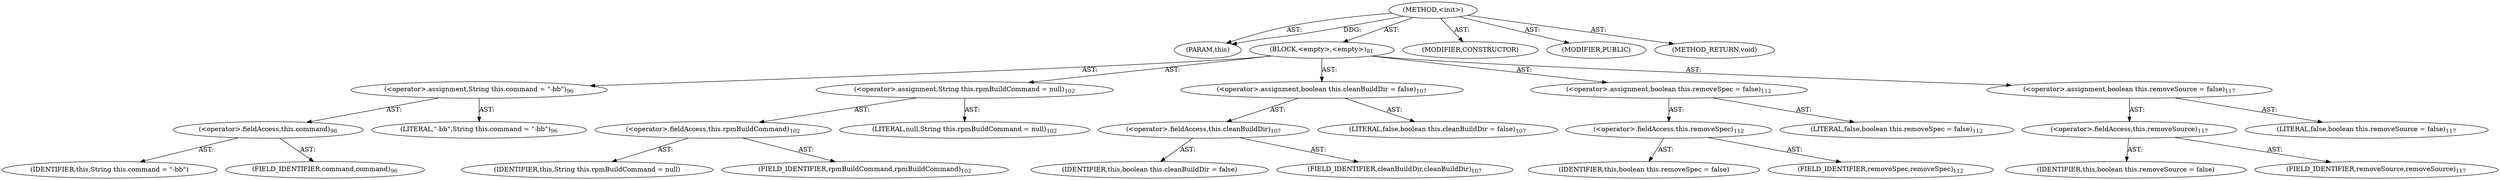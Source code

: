 digraph "&lt;init&gt;" {  
"111669149707" [label = <(METHOD,&lt;init&gt;)> ]
"115964117012" [label = <(PARAM,this)> ]
"25769803823" [label = <(BLOCK,&lt;empty&gt;,&lt;empty&gt;)<SUB>81</SUB>> ]
"30064771255" [label = <(&lt;operator&gt;.assignment,String this.command = &quot;-bb&quot;)<SUB>96</SUB>> ]
"30064771256" [label = <(&lt;operator&gt;.fieldAccess,this.command)<SUB>96</SUB>> ]
"68719476886" [label = <(IDENTIFIER,this,String this.command = &quot;-bb&quot;)> ]
"55834574883" [label = <(FIELD_IDENTIFIER,command,command)<SUB>96</SUB>> ]
"90194313251" [label = <(LITERAL,&quot;-bb&quot;,String this.command = &quot;-bb&quot;)<SUB>96</SUB>> ]
"30064771257" [label = <(&lt;operator&gt;.assignment,String this.rpmBuildCommand = null)<SUB>102</SUB>> ]
"30064771258" [label = <(&lt;operator&gt;.fieldAccess,this.rpmBuildCommand)<SUB>102</SUB>> ]
"68719476887" [label = <(IDENTIFIER,this,String this.rpmBuildCommand = null)> ]
"55834574884" [label = <(FIELD_IDENTIFIER,rpmBuildCommand,rpmBuildCommand)<SUB>102</SUB>> ]
"90194313252" [label = <(LITERAL,null,String this.rpmBuildCommand = null)<SUB>102</SUB>> ]
"30064771259" [label = <(&lt;operator&gt;.assignment,boolean this.cleanBuildDir = false)<SUB>107</SUB>> ]
"30064771260" [label = <(&lt;operator&gt;.fieldAccess,this.cleanBuildDir)<SUB>107</SUB>> ]
"68719476888" [label = <(IDENTIFIER,this,boolean this.cleanBuildDir = false)> ]
"55834574885" [label = <(FIELD_IDENTIFIER,cleanBuildDir,cleanBuildDir)<SUB>107</SUB>> ]
"90194313253" [label = <(LITERAL,false,boolean this.cleanBuildDir = false)<SUB>107</SUB>> ]
"30064771261" [label = <(&lt;operator&gt;.assignment,boolean this.removeSpec = false)<SUB>112</SUB>> ]
"30064771262" [label = <(&lt;operator&gt;.fieldAccess,this.removeSpec)<SUB>112</SUB>> ]
"68719476889" [label = <(IDENTIFIER,this,boolean this.removeSpec = false)> ]
"55834574886" [label = <(FIELD_IDENTIFIER,removeSpec,removeSpec)<SUB>112</SUB>> ]
"90194313254" [label = <(LITERAL,false,boolean this.removeSpec = false)<SUB>112</SUB>> ]
"30064771263" [label = <(&lt;operator&gt;.assignment,boolean this.removeSource = false)<SUB>117</SUB>> ]
"30064771264" [label = <(&lt;operator&gt;.fieldAccess,this.removeSource)<SUB>117</SUB>> ]
"68719476890" [label = <(IDENTIFIER,this,boolean this.removeSource = false)> ]
"55834574887" [label = <(FIELD_IDENTIFIER,removeSource,removeSource)<SUB>117</SUB>> ]
"90194313255" [label = <(LITERAL,false,boolean this.removeSource = false)<SUB>117</SUB>> ]
"133143986207" [label = <(MODIFIER,CONSTRUCTOR)> ]
"133143986208" [label = <(MODIFIER,PUBLIC)> ]
"128849018891" [label = <(METHOD_RETURN,void)> ]
  "111669149707" -> "115964117012"  [ label = "AST: "] 
  "111669149707" -> "25769803823"  [ label = "AST: "] 
  "111669149707" -> "133143986207"  [ label = "AST: "] 
  "111669149707" -> "133143986208"  [ label = "AST: "] 
  "111669149707" -> "128849018891"  [ label = "AST: "] 
  "25769803823" -> "30064771255"  [ label = "AST: "] 
  "25769803823" -> "30064771257"  [ label = "AST: "] 
  "25769803823" -> "30064771259"  [ label = "AST: "] 
  "25769803823" -> "30064771261"  [ label = "AST: "] 
  "25769803823" -> "30064771263"  [ label = "AST: "] 
  "30064771255" -> "30064771256"  [ label = "AST: "] 
  "30064771255" -> "90194313251"  [ label = "AST: "] 
  "30064771256" -> "68719476886"  [ label = "AST: "] 
  "30064771256" -> "55834574883"  [ label = "AST: "] 
  "30064771257" -> "30064771258"  [ label = "AST: "] 
  "30064771257" -> "90194313252"  [ label = "AST: "] 
  "30064771258" -> "68719476887"  [ label = "AST: "] 
  "30064771258" -> "55834574884"  [ label = "AST: "] 
  "30064771259" -> "30064771260"  [ label = "AST: "] 
  "30064771259" -> "90194313253"  [ label = "AST: "] 
  "30064771260" -> "68719476888"  [ label = "AST: "] 
  "30064771260" -> "55834574885"  [ label = "AST: "] 
  "30064771261" -> "30064771262"  [ label = "AST: "] 
  "30064771261" -> "90194313254"  [ label = "AST: "] 
  "30064771262" -> "68719476889"  [ label = "AST: "] 
  "30064771262" -> "55834574886"  [ label = "AST: "] 
  "30064771263" -> "30064771264"  [ label = "AST: "] 
  "30064771263" -> "90194313255"  [ label = "AST: "] 
  "30064771264" -> "68719476890"  [ label = "AST: "] 
  "30064771264" -> "55834574887"  [ label = "AST: "] 
  "111669149707" -> "115964117012"  [ label = "DDG: "] 
}

